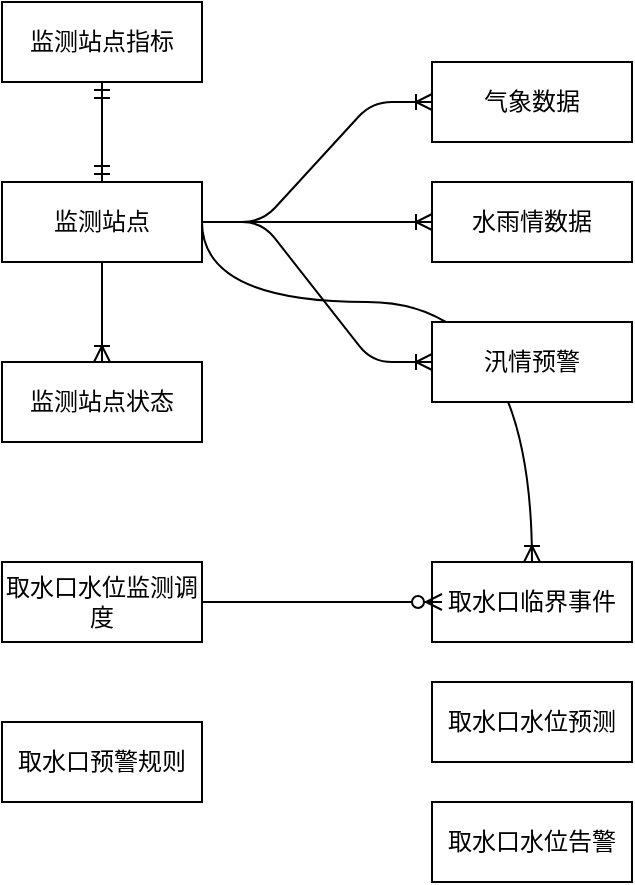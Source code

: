 <mxfile version="14.1.8" type="github">
  <diagram id="R2lEEEUBdFMjLlhIrx00" name="Page-1">
    <mxGraphModel dx="984" dy="684" grid="1" gridSize="10" guides="1" tooltips="1" connect="1" arrows="1" fold="1" page="1" pageScale="1" pageWidth="850" pageHeight="1100" math="0" shadow="0" extFonts="Permanent Marker^https://fonts.googleapis.com/css?family=Permanent+Marker">
      <root>
        <mxCell id="0" />
        <mxCell id="1" parent="0" />
        <mxCell id="tR4LGc_wkCAK7GT1lzOk-19" value="" style="edgeStyle=orthogonalEdgeStyle;fontSize=12;html=1;endArrow=ERoneToMany;exitX=1;exitY=0.5;exitDx=0;exitDy=0;entryX=0.5;entryY=0;entryDx=0;entryDy=0;elbow=vertical;curved=1;" edge="1" parent="1" source="tR4LGc_wkCAK7GT1lzOk-3" target="tR4LGc_wkCAK7GT1lzOk-17">
          <mxGeometry width="100" height="100" relative="1" as="geometry">
            <mxPoint x="300" y="970" as="sourcePoint" />
            <mxPoint x="400" y="870" as="targetPoint" />
            <Array as="points">
              <mxPoint x="260" y="580" />
              <mxPoint x="425" y="580" />
            </Array>
          </mxGeometry>
        </mxCell>
        <mxCell id="tR4LGc_wkCAK7GT1lzOk-3" value="监测站点" style="whiteSpace=wrap;html=1;align=center;" vertex="1" parent="1">
          <mxGeometry x="160" y="520" width="100" height="40" as="geometry" />
        </mxCell>
        <mxCell id="tR4LGc_wkCAK7GT1lzOk-4" value="气象数据" style="whiteSpace=wrap;html=1;align=center;" vertex="1" parent="1">
          <mxGeometry x="375" y="460" width="100" height="40" as="geometry" />
        </mxCell>
        <mxCell id="tR4LGc_wkCAK7GT1lzOk-5" value="水雨情数据" style="whiteSpace=wrap;html=1;align=center;" vertex="1" parent="1">
          <mxGeometry x="375" y="520" width="100" height="40" as="geometry" />
        </mxCell>
        <mxCell id="tR4LGc_wkCAK7GT1lzOk-6" value="监测站点指标" style="whiteSpace=wrap;html=1;align=center;" vertex="1" parent="1">
          <mxGeometry x="160" y="430" width="100" height="40" as="geometry" />
        </mxCell>
        <mxCell id="tR4LGc_wkCAK7GT1lzOk-8" value="" style="fontSize=12;html=1;endArrow=ERmandOne;startArrow=ERmandOne;entryX=0.5;entryY=0;entryDx=0;entryDy=0;exitX=0.5;exitY=1;exitDx=0;exitDy=0;" edge="1" parent="1" source="tR4LGc_wkCAK7GT1lzOk-6" target="tR4LGc_wkCAK7GT1lzOk-3">
          <mxGeometry width="100" height="100" relative="1" as="geometry">
            <mxPoint x="110" y="670" as="sourcePoint" />
            <mxPoint x="140" y="630" as="targetPoint" />
          </mxGeometry>
        </mxCell>
        <mxCell id="tR4LGc_wkCAK7GT1lzOk-10" value="" style="edgeStyle=entityRelationEdgeStyle;fontSize=12;html=1;endArrow=ERoneToMany;entryX=0;entryY=0.5;entryDx=0;entryDy=0;" edge="1" parent="1" source="tR4LGc_wkCAK7GT1lzOk-3" target="tR4LGc_wkCAK7GT1lzOk-4">
          <mxGeometry width="100" height="100" relative="1" as="geometry">
            <mxPoint x="320" y="770" as="sourcePoint" />
            <mxPoint x="420" y="670" as="targetPoint" />
          </mxGeometry>
        </mxCell>
        <mxCell id="tR4LGc_wkCAK7GT1lzOk-11" value="" style="edgeStyle=entityRelationEdgeStyle;fontSize=12;html=1;endArrow=ERoneToMany;exitX=1;exitY=0.5;exitDx=0;exitDy=0;entryX=0;entryY=0.5;entryDx=0;entryDy=0;" edge="1" parent="1" source="tR4LGc_wkCAK7GT1lzOk-3" target="tR4LGc_wkCAK7GT1lzOk-5">
          <mxGeometry width="100" height="100" relative="1" as="geometry">
            <mxPoint x="350" y="770" as="sourcePoint" />
            <mxPoint x="450" y="670" as="targetPoint" />
          </mxGeometry>
        </mxCell>
        <mxCell id="tR4LGc_wkCAK7GT1lzOk-12" value="汛情预警" style="whiteSpace=wrap;html=1;align=center;" vertex="1" parent="1">
          <mxGeometry x="375" y="590" width="100" height="40" as="geometry" />
        </mxCell>
        <mxCell id="tR4LGc_wkCAK7GT1lzOk-13" value="" style="edgeStyle=entityRelationEdgeStyle;fontSize=12;html=1;endArrow=ERoneToMany;exitX=1;exitY=0.5;exitDx=0;exitDy=0;" edge="1" parent="1" source="tR4LGc_wkCAK7GT1lzOk-3" target="tR4LGc_wkCAK7GT1lzOk-12">
          <mxGeometry width="100" height="100" relative="1" as="geometry">
            <mxPoint x="380" y="790" as="sourcePoint" />
            <mxPoint x="480" y="690" as="targetPoint" />
          </mxGeometry>
        </mxCell>
        <mxCell id="tR4LGc_wkCAK7GT1lzOk-14" value="监测站点状态" style="whiteSpace=wrap;html=1;align=center;" vertex="1" parent="1">
          <mxGeometry x="160" y="610" width="100" height="40" as="geometry" />
        </mxCell>
        <mxCell id="tR4LGc_wkCAK7GT1lzOk-15" value="" style="edgeStyle=orthogonalEdgeStyle;fontSize=12;html=1;endArrow=ERoneToMany;exitX=0.5;exitY=1;exitDx=0;exitDy=0;entryX=0.5;entryY=0;entryDx=0;entryDy=0;" edge="1" parent="1" source="tR4LGc_wkCAK7GT1lzOk-3" target="tR4LGc_wkCAK7GT1lzOk-14">
          <mxGeometry width="100" height="100" relative="1" as="geometry">
            <mxPoint x="250" y="820" as="sourcePoint" />
            <mxPoint x="350" y="720" as="targetPoint" />
          </mxGeometry>
        </mxCell>
        <mxCell id="tR4LGc_wkCAK7GT1lzOk-17" value="取水口临界事件" style="whiteSpace=wrap;html=1;align=center;" vertex="1" parent="1">
          <mxGeometry x="375" y="710" width="100" height="40" as="geometry" />
        </mxCell>
        <mxCell id="tR4LGc_wkCAK7GT1lzOk-20" value="取水口水位监测调度" style="whiteSpace=wrap;html=1;align=center;" vertex="1" parent="1">
          <mxGeometry x="160" y="710" width="100" height="40" as="geometry" />
        </mxCell>
        <mxCell id="tR4LGc_wkCAK7GT1lzOk-21" value="" style="edgeStyle=entityRelationEdgeStyle;fontSize=12;html=1;endArrow=ERzeroToMany;endFill=1;" edge="1" parent="1" source="tR4LGc_wkCAK7GT1lzOk-20">
          <mxGeometry width="100" height="100" relative="1" as="geometry">
            <mxPoint x="230" y="920" as="sourcePoint" />
            <mxPoint x="380" y="730" as="targetPoint" />
          </mxGeometry>
        </mxCell>
        <mxCell id="tR4LGc_wkCAK7GT1lzOk-22" value="取水口水位预测" style="whiteSpace=wrap;html=1;align=center;" vertex="1" parent="1">
          <mxGeometry x="375" y="770" width="100" height="40" as="geometry" />
        </mxCell>
        <mxCell id="tR4LGc_wkCAK7GT1lzOk-23" value="取水口水位告警" style="whiteSpace=wrap;html=1;align=center;" vertex="1" parent="1">
          <mxGeometry x="375" y="830" width="100" height="40" as="geometry" />
        </mxCell>
        <mxCell id="tR4LGc_wkCAK7GT1lzOk-24" value="取水口预警规则" style="whiteSpace=wrap;html=1;align=center;" vertex="1" parent="1">
          <mxGeometry x="160" y="790" width="100" height="40" as="geometry" />
        </mxCell>
      </root>
    </mxGraphModel>
  </diagram>
</mxfile>
